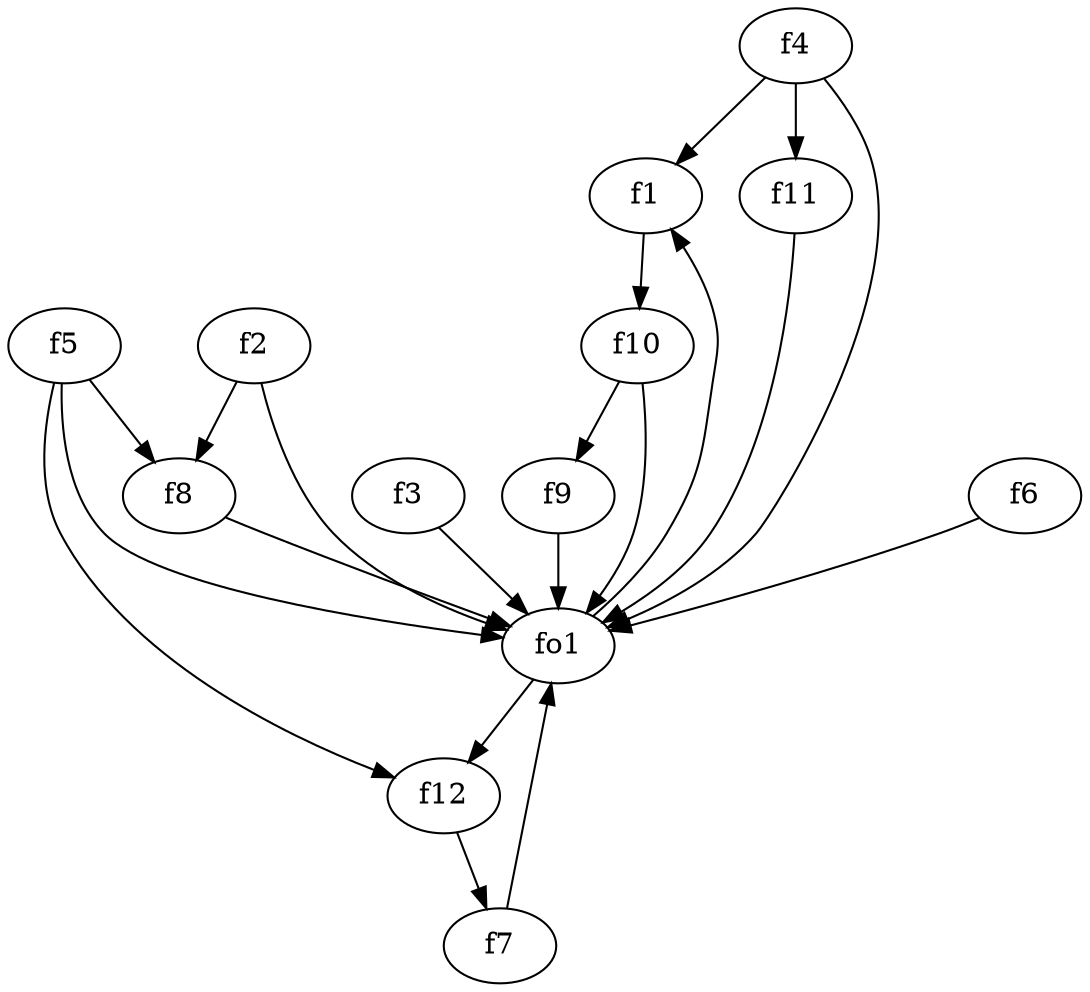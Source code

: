 strict digraph  {
f1;
f2;
f3;
f4;
f5;
f6;
f7;
f8;
f9;
f10;
f11;
f12;
fo1;
f1 -> f10  [weight=2];
f2 -> fo1  [weight=2];
f2 -> f8  [weight=2];
f3 -> fo1  [weight=2];
f4 -> fo1  [weight=2];
f4 -> f11  [weight=2];
f4 -> f1  [weight=2];
f5 -> f12  [weight=2];
f5 -> f8  [weight=2];
f5 -> fo1  [weight=2];
f6 -> fo1  [weight=2];
f7 -> fo1  [weight=2];
f8 -> fo1  [weight=2];
f9 -> fo1  [weight=2];
f10 -> fo1  [weight=2];
f10 -> f9  [weight=2];
f11 -> fo1  [weight=2];
f12 -> f7  [weight=2];
fo1 -> f1  [weight=2];
fo1 -> f12  [weight=2];
}
